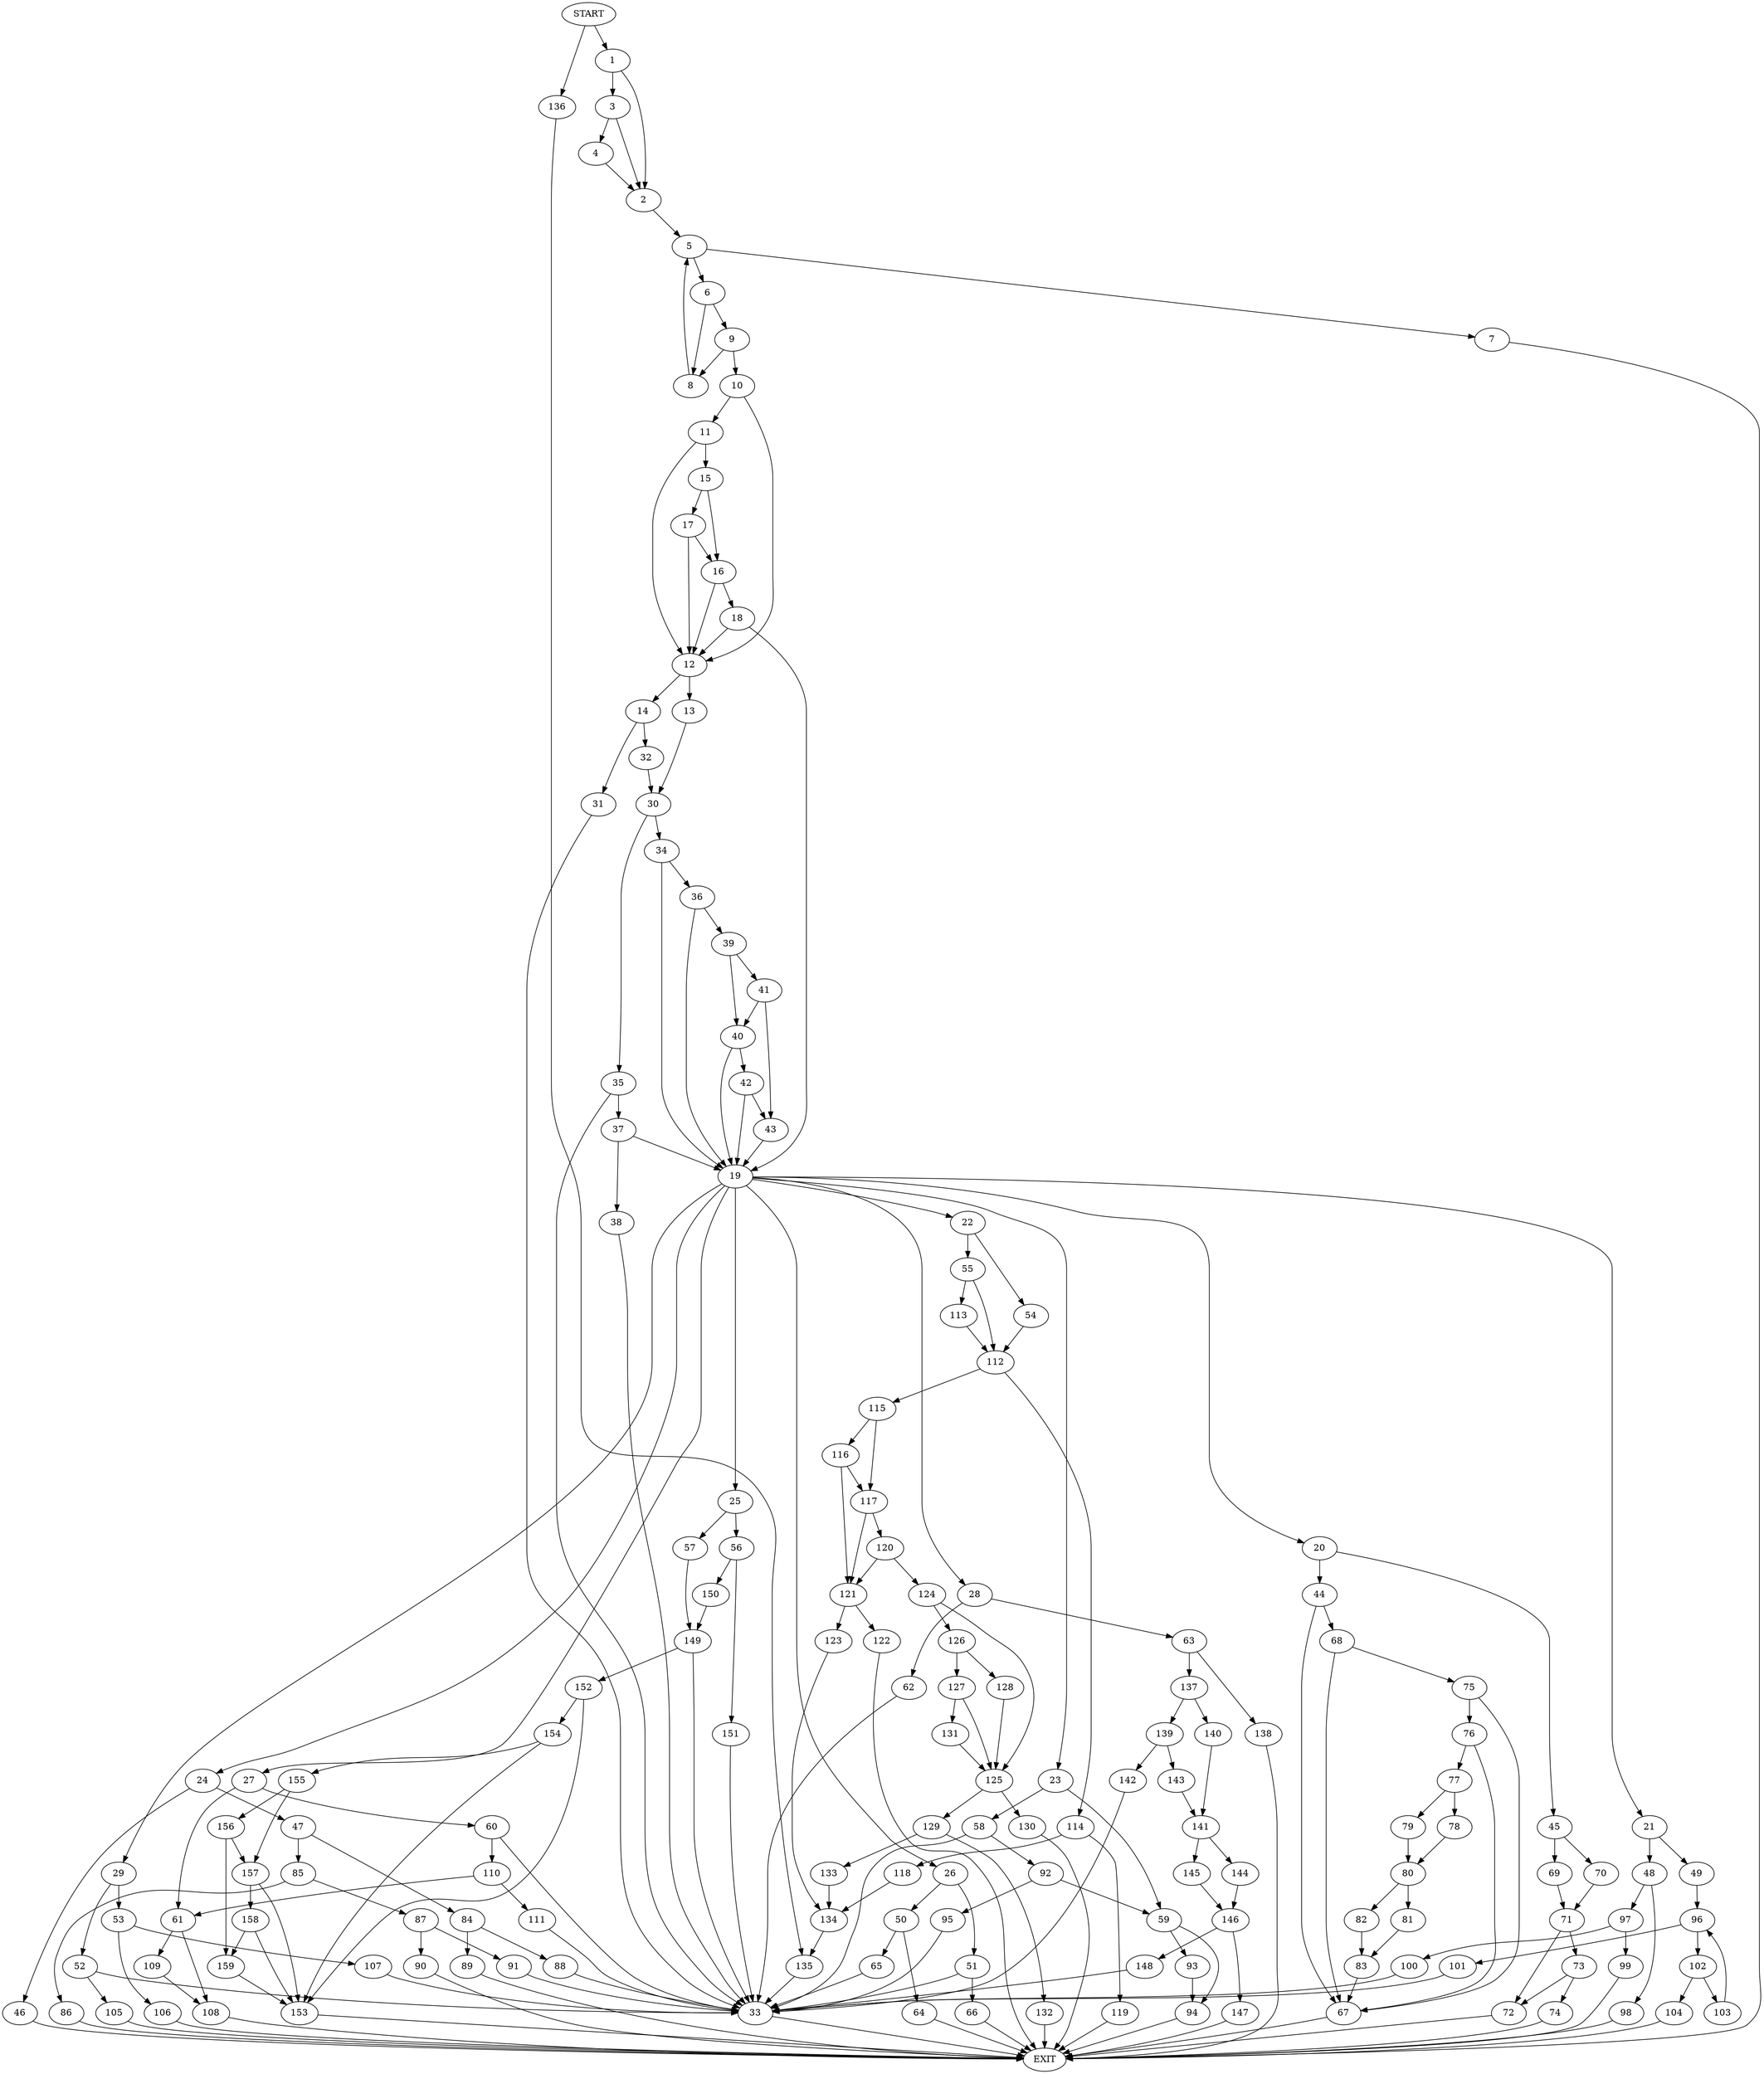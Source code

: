 digraph {
0 [label="START"]
160 [label="EXIT"]
0 -> 1
1 -> 2
1 -> 3
3 -> 4
3 -> 2
2 -> 5
4 -> 2
5 -> 6
5 -> 7
7 -> 160
6 -> 8
6 -> 9
8 -> 5
9 -> 10
9 -> 8
10 -> 11
10 -> 12
12 -> 13
12 -> 14
11 -> 15
11 -> 12
15 -> 16
15 -> 17
16 -> 18
16 -> 12
17 -> 16
17 -> 12
18 -> 12
18 -> 19
19 -> 20
19 -> 21
19 -> 22
19 -> 23
19 -> 24
19 -> 25
19 -> 26
19 -> 27
19 -> 28
19 -> 29
13 -> 30
14 -> 31
14 -> 32
31 -> 33
32 -> 30
33 -> 160
30 -> 34
30 -> 35
34 -> 36
34 -> 19
35 -> 37
35 -> 33
37 -> 38
37 -> 19
38 -> 33
36 -> 39
36 -> 19
39 -> 40
39 -> 41
40 -> 42
40 -> 19
41 -> 40
41 -> 43
43 -> 19
42 -> 43
42 -> 19
20 -> 44
20 -> 45
24 -> 46
24 -> 47
21 -> 48
21 -> 49
26 -> 50
26 -> 51
29 -> 52
29 -> 53
22 -> 54
22 -> 55
25 -> 56
25 -> 57
23 -> 58
23 -> 59
27 -> 60
27 -> 61
28 -> 62
28 -> 63
50 -> 64
50 -> 65
51 -> 66
51 -> 33
66 -> 160
64 -> 160
65 -> 33
44 -> 67
44 -> 68
45 -> 69
45 -> 70
70 -> 71
69 -> 71
71 -> 72
71 -> 73
72 -> 160
73 -> 74
73 -> 72
74 -> 160
67 -> 160
68 -> 75
68 -> 67
75 -> 67
75 -> 76
76 -> 77
76 -> 67
77 -> 78
77 -> 79
78 -> 80
79 -> 80
80 -> 81
80 -> 82
81 -> 83
82 -> 83
83 -> 67
46 -> 160
47 -> 84
47 -> 85
85 -> 86
85 -> 87
84 -> 88
84 -> 89
86 -> 160
87 -> 90
87 -> 91
90 -> 160
91 -> 33
88 -> 33
89 -> 160
58 -> 92
58 -> 33
59 -> 93
59 -> 94
92 -> 59
92 -> 95
95 -> 33
93 -> 94
94 -> 160
49 -> 96
48 -> 97
48 -> 98
97 -> 99
97 -> 100
98 -> 160
99 -> 160
100 -> 33
96 -> 101
96 -> 102
101 -> 33
102 -> 103
102 -> 104
103 -> 96
104 -> 160
52 -> 33
52 -> 105
53 -> 106
53 -> 107
105 -> 160
107 -> 33
106 -> 160
61 -> 108
61 -> 109
60 -> 110
60 -> 33
110 -> 111
110 -> 61
111 -> 33
109 -> 108
108 -> 160
54 -> 112
55 -> 113
55 -> 112
112 -> 114
112 -> 115
113 -> 112
115 -> 116
115 -> 117
114 -> 118
114 -> 119
117 -> 120
117 -> 121
116 -> 121
116 -> 117
121 -> 122
121 -> 123
120 -> 121
120 -> 124
124 -> 125
124 -> 126
126 -> 127
126 -> 128
125 -> 129
125 -> 130
127 -> 131
127 -> 125
128 -> 125
131 -> 125
129 -> 132
129 -> 133
130 -> 160
132 -> 160
133 -> 134
134 -> 135
123 -> 134
122 -> 160
119 -> 160
118 -> 134
135 -> 33
0 -> 136
136 -> 135
62 -> 33
63 -> 137
63 -> 138
137 -> 139
137 -> 140
138 -> 160
140 -> 141
139 -> 142
139 -> 143
141 -> 144
141 -> 145
143 -> 141
142 -> 33
144 -> 146
145 -> 146
146 -> 147
146 -> 148
147 -> 160
148 -> 33
57 -> 149
56 -> 150
56 -> 151
150 -> 149
151 -> 33
149 -> 152
149 -> 33
152 -> 153
152 -> 154
153 -> 160
154 -> 153
154 -> 155
155 -> 156
155 -> 157
157 -> 153
157 -> 158
156 -> 159
156 -> 157
159 -> 153
158 -> 153
158 -> 159
}
